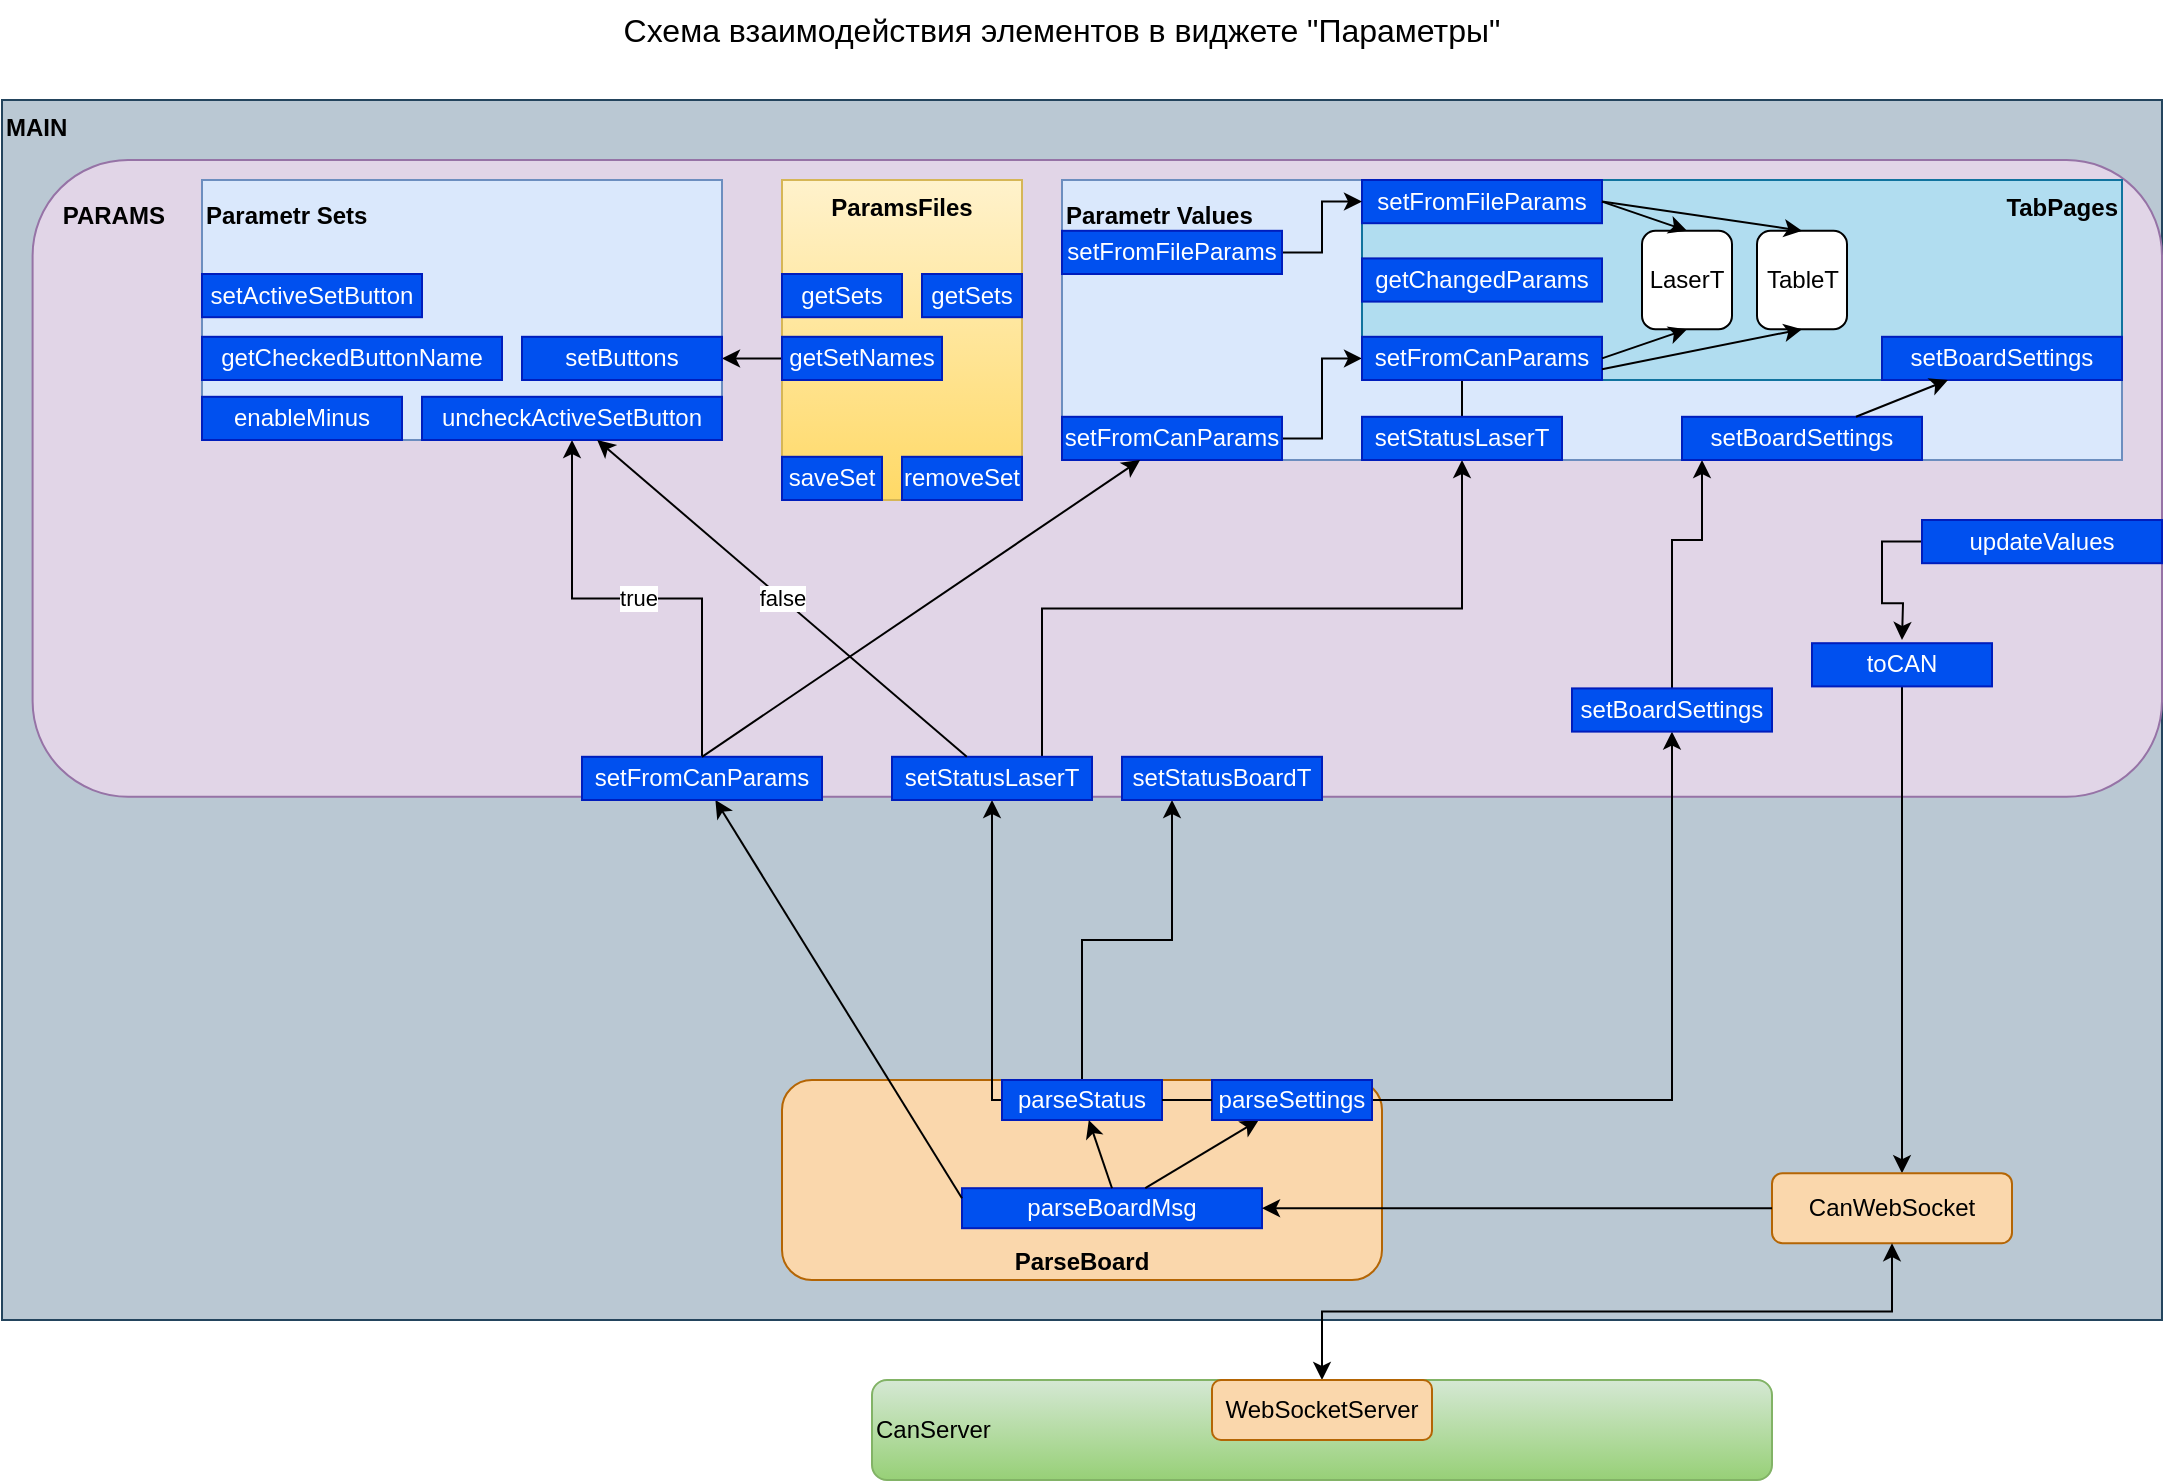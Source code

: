 <mxfile version="15.8.9" type="github">
  <diagram id="oimWvdb1-uAi7EUzjqZk" name="Page-1">
    <mxGraphModel dx="1350" dy="764" grid="1" gridSize="10" guides="1" tooltips="1" connect="1" arrows="1" fold="1" page="1" pageScale="1" pageWidth="1169" pageHeight="827" math="0" shadow="0">
      <root>
        <mxCell id="0" />
        <mxCell id="1" parent="0" />
        <mxCell id="6o3GvOoSOWwoZ4Axit_t-26" value="MAIN" style="rounded=0;whiteSpace=wrap;html=1;shadow=0;labelBackgroundColor=none;labelBorderColor=none;fillStyle=auto;fontSize=12;fillColor=#bac8d3;align=left;verticalAlign=top;strokeColor=#23445d;fontStyle=1" parent="1" vertex="1">
          <mxGeometry x="40" y="80" width="1080" height="610" as="geometry" />
        </mxCell>
        <mxCell id="6o3GvOoSOWwoZ4Axit_t-2" value="&#xa;    PARAMS  " style="rounded=1;whiteSpace=wrap;verticalAlign=top;align=left;fontStyle=1;labelBackgroundColor=none;labelBorderColor=none;shadow=0;fillColor=#e1d5e7;strokeColor=#9673a6;" parent="1" vertex="1">
          <mxGeometry x="55.3" y="110" width="1064.7" height="318.4" as="geometry" />
        </mxCell>
        <mxCell id="6o3GvOoSOWwoZ4Axit_t-5" value="Схема взаимодействия элементов в виджете &quot;Параметры&quot;" style="text;html=1;strokeColor=none;fillColor=none;align=center;verticalAlign=middle;whiteSpace=wrap;rounded=0;shadow=0;labelBackgroundColor=none;labelBorderColor=none;fontSize=16;" parent="1" vertex="1">
          <mxGeometry x="270" y="30" width="600" height="30" as="geometry" />
        </mxCell>
        <mxCell id="6o3GvOoSOWwoZ4Axit_t-8" value="&lt;font style=&quot;font-size: 12px&quot;&gt;Parametr Sets&lt;/font&gt;" style="rounded=0;whiteSpace=wrap;html=1;shadow=0;labelBackgroundColor=none;labelBorderColor=none;fontSize=16;verticalAlign=top;align=left;fillColor=#dae8fc;strokeColor=#6c8ebf;fontStyle=1" parent="1" vertex="1">
          <mxGeometry x="140" y="120" width="260" height="130" as="geometry" />
        </mxCell>
        <mxCell id="6o3GvOoSOWwoZ4Axit_t-9" value="&lt;font style=&quot;font-size: 12px&quot;&gt;Parametr Values&lt;/font&gt;" style="rounded=0;whiteSpace=wrap;html=1;shadow=0;labelBackgroundColor=none;labelBorderColor=none;fontSize=16;verticalAlign=top;align=left;fillColor=#dae8fc;strokeColor=#6c8ebf;fontStyle=1" parent="1" vertex="1">
          <mxGeometry x="570" y="120" width="530" height="140" as="geometry" />
        </mxCell>
        <mxCell id="6o3GvOoSOWwoZ4Axit_t-18" style="edgeStyle=orthogonalEdgeStyle;rounded=0;orthogonalLoop=1;jettySize=auto;html=1;fontSize=12;" parent="1" target="6o3GvOoSOWwoZ4Axit_t-23" edge="1">
          <mxGeometry relative="1" as="geometry">
            <mxPoint x="990" y="373.2" as="sourcePoint" />
            <mxPoint x="990" y="441.6" as="targetPoint" />
            <Array as="points">
              <mxPoint x="990.3" y="451.6" />
              <mxPoint x="990.3" y="451.6" />
            </Array>
          </mxGeometry>
        </mxCell>
        <mxCell id="6o3GvOoSOWwoZ4Axit_t-23" value="CanWebSocket" style="rounded=1;whiteSpace=wrap;html=1;shadow=0;labelBackgroundColor=none;labelBorderColor=none;fillStyle=auto;fontSize=12;fillColor=#fad7ac;strokeColor=#b46504;" parent="1" vertex="1">
          <mxGeometry x="925" y="616.6" width="120" height="35" as="geometry" />
        </mxCell>
        <mxCell id="6o3GvOoSOWwoZ4Axit_t-24" value="ParseBoard" style="rounded=1;whiteSpace=wrap;html=1;shadow=0;labelBackgroundColor=none;labelBorderColor=none;fillStyle=auto;fontSize=12;fillColor=#fad7ac;strokeColor=#b46504;verticalAlign=bottom;fontStyle=1" parent="1" vertex="1">
          <mxGeometry x="430" y="570" width="300" height="100" as="geometry" />
        </mxCell>
        <mxCell id="6o3GvOoSOWwoZ4Axit_t-29" style="edgeStyle=orthogonalEdgeStyle;rounded=0;orthogonalLoop=1;jettySize=auto;html=1;fontSize=12;startArrow=classic;startFill=1;" parent="1" source="6o3GvOoSOWwoZ4Axit_t-28" target="6o3GvOoSOWwoZ4Axit_t-23" edge="1">
          <mxGeometry relative="1" as="geometry" />
        </mxCell>
        <mxCell id="6o3GvOoSOWwoZ4Axit_t-28" value="CanServer" style="rounded=1;whiteSpace=wrap;html=1;shadow=0;labelBackgroundColor=none;labelBorderColor=none;fillStyle=auto;fontSize=12;fillColor=#d5e8d4;gradientColor=#97d077;strokeColor=#82b366;align=left;" parent="1" vertex="1">
          <mxGeometry x="475.0" y="720" width="450" height="50" as="geometry" />
        </mxCell>
        <mxCell id="6o3GvOoSOWwoZ4Axit_t-30" value="WebSocketServer" style="rounded=1;whiteSpace=wrap;html=1;shadow=0;labelBackgroundColor=none;labelBorderColor=none;fillStyle=auto;fontSize=12;fillColor=#fad7ac;strokeColor=#b46504;" parent="1" vertex="1">
          <mxGeometry x="645" y="720" width="110" height="30" as="geometry" />
        </mxCell>
        <mxCell id="6o3GvOoSOWwoZ4Axit_t-33" value="toCAN" style="rounded=0;whiteSpace=wrap;html=1;shadow=0;labelBackgroundColor=none;labelBorderColor=none;fillStyle=auto;fontSize=12;fillColor=#0050ef;fontColor=#ffffff;strokeColor=#001DBC;" parent="1" vertex="1">
          <mxGeometry x="945" y="351.6" width="90" height="21.6" as="geometry" />
        </mxCell>
        <mxCell id="6o3GvOoSOWwoZ4Axit_t-38" style="edgeStyle=orthogonalEdgeStyle;rounded=0;orthogonalLoop=1;jettySize=auto;html=1;fontSize=12;startArrow=none;startFill=0;" parent="1" source="6o3GvOoSOWwoZ4Axit_t-35" target="6o3GvOoSOWwoZ4Axit_t-36" edge="1">
          <mxGeometry relative="1" as="geometry" />
        </mxCell>
        <mxCell id="6o3GvOoSOWwoZ4Axit_t-40" style="edgeStyle=orthogonalEdgeStyle;rounded=0;orthogonalLoop=1;jettySize=auto;html=1;entryX=0.25;entryY=1;entryDx=0;entryDy=0;fontSize=12;startArrow=none;startFill=0;" parent="1" source="6o3GvOoSOWwoZ4Axit_t-34" target="6o3GvOoSOWwoZ4Axit_t-37" edge="1">
          <mxGeometry relative="1" as="geometry" />
        </mxCell>
        <mxCell id="6o3GvOoSOWwoZ4Axit_t-34" value="parseStatus" style="rounded=0;whiteSpace=wrap;html=1;shadow=0;labelBackgroundColor=none;labelBorderColor=none;fillStyle=auto;fontSize=12;fillColor=#0050ef;fontColor=#ffffff;strokeColor=#001DBC;" parent="1" vertex="1">
          <mxGeometry x="540" y="570" width="80" height="20" as="geometry" />
        </mxCell>
        <mxCell id="6o3GvOoSOWwoZ4Axit_t-42" style="edgeStyle=orthogonalEdgeStyle;rounded=0;orthogonalLoop=1;jettySize=auto;html=1;fontSize=12;startArrow=none;startFill=0;" parent="1" source="6o3GvOoSOWwoZ4Axit_t-35" target="6o3GvOoSOWwoZ4Axit_t-41" edge="1">
          <mxGeometry relative="1" as="geometry" />
        </mxCell>
        <mxCell id="MD7BmVSDte0sVpz9PcEt-10" style="edgeStyle=orthogonalEdgeStyle;rounded=0;orthogonalLoop=1;jettySize=auto;html=1;exitX=0.75;exitY=0;exitDx=0;exitDy=0;" edge="1" parent="1" source="6o3GvOoSOWwoZ4Axit_t-36" target="MD7BmVSDte0sVpz9PcEt-9">
          <mxGeometry relative="1" as="geometry" />
        </mxCell>
        <mxCell id="6o3GvOoSOWwoZ4Axit_t-36" value="setStatusLaserT" style="rounded=0;whiteSpace=wrap;html=1;shadow=0;labelBackgroundColor=none;labelBorderColor=none;fillStyle=auto;fontSize=12;fillColor=#0050ef;fontColor=#ffffff;strokeColor=#001DBC;" parent="1" vertex="1">
          <mxGeometry x="485" y="408.4" width="100" height="21.6" as="geometry" />
        </mxCell>
        <mxCell id="6o3GvOoSOWwoZ4Axit_t-37" value="setStatusBoardT" style="rounded=0;whiteSpace=wrap;html=1;shadow=0;labelBackgroundColor=none;labelBorderColor=none;fillStyle=auto;fontSize=12;fillColor=#0050ef;fontColor=#ffffff;strokeColor=#001DBC;" parent="1" vertex="1">
          <mxGeometry x="600" y="408.4" width="100" height="21.6" as="geometry" />
        </mxCell>
        <mxCell id="MD7BmVSDte0sVpz9PcEt-12" style="edgeStyle=orthogonalEdgeStyle;rounded=0;orthogonalLoop=1;jettySize=auto;html=1;exitX=0.5;exitY=0;exitDx=0;exitDy=0;" edge="1" parent="1" source="6o3GvOoSOWwoZ4Axit_t-41" target="MD7BmVSDte0sVpz9PcEt-11">
          <mxGeometry relative="1" as="geometry">
            <Array as="points">
              <mxPoint x="875" y="300" />
              <mxPoint x="890" y="300" />
            </Array>
          </mxGeometry>
        </mxCell>
        <mxCell id="6o3GvOoSOWwoZ4Axit_t-41" value="setBoardSettings" style="rounded=0;whiteSpace=wrap;html=1;shadow=0;labelBackgroundColor=none;labelBorderColor=none;fillStyle=auto;fontSize=12;fillColor=#0050ef;fontColor=#ffffff;strokeColor=#001DBC;" parent="1" vertex="1">
          <mxGeometry x="825" y="374.2" width="100" height="21.6" as="geometry" />
        </mxCell>
        <mxCell id="6o3GvOoSOWwoZ4Axit_t-43" value="parseBoardMsg" style="rounded=0;whiteSpace=wrap;html=1;shadow=0;labelBackgroundColor=none;labelBorderColor=none;fillStyle=auto;fontSize=12;fillColor=#0050ef;fontColor=#ffffff;strokeColor=#001DBC;" parent="1" vertex="1">
          <mxGeometry x="520" y="624.1" width="150" height="20" as="geometry" />
        </mxCell>
        <mxCell id="6o3GvOoSOWwoZ4Axit_t-25" style="edgeStyle=orthogonalEdgeStyle;rounded=0;orthogonalLoop=1;jettySize=auto;html=1;fontSize=12;" parent="1" source="6o3GvOoSOWwoZ4Axit_t-23" target="6o3GvOoSOWwoZ4Axit_t-43" edge="1">
          <mxGeometry relative="1" as="geometry" />
        </mxCell>
        <mxCell id="6o3GvOoSOWwoZ4Axit_t-46" value="" style="endArrow=classic;html=1;rounded=0;fontSize=12;exitX=0.5;exitY=0;exitDx=0;exitDy=0;" parent="1" source="6o3GvOoSOWwoZ4Axit_t-43" target="6o3GvOoSOWwoZ4Axit_t-34" edge="1">
          <mxGeometry width="50" height="50" relative="1" as="geometry">
            <mxPoint x="606.111" y="615" as="sourcePoint" />
            <mxPoint x="850" y="410" as="targetPoint" />
          </mxGeometry>
        </mxCell>
        <mxCell id="6o3GvOoSOWwoZ4Axit_t-47" value="" style="endArrow=classic;html=1;rounded=0;fontSize=12;" parent="1" source="6o3GvOoSOWwoZ4Axit_t-43" target="6o3GvOoSOWwoZ4Axit_t-35" edge="1">
          <mxGeometry width="50" height="50" relative="1" as="geometry">
            <mxPoint x="583.889" y="615" as="sourcePoint" />
            <mxPoint x="668.889" y="600" as="targetPoint" />
          </mxGeometry>
        </mxCell>
        <mxCell id="6o3GvOoSOWwoZ4Axit_t-48" value="" style="endArrow=classic;html=1;rounded=0;fontSize=12;exitX=0;exitY=0.25;exitDx=0;exitDy=0;" parent="1" edge="1" target="6o3GvOoSOWwoZ4Axit_t-49" source="6o3GvOoSOWwoZ4Axit_t-43">
          <mxGeometry width="50" height="50" relative="1" as="geometry">
            <mxPoint x="618.556" y="615" as="sourcePoint" />
            <mxPoint x="668.889" y="600" as="targetPoint" />
          </mxGeometry>
        </mxCell>
        <mxCell id="MD7BmVSDte0sVpz9PcEt-7" value="true" style="edgeStyle=orthogonalEdgeStyle;rounded=0;orthogonalLoop=1;jettySize=auto;html=1;" edge="1" parent="1" source="6o3GvOoSOWwoZ4Axit_t-49" target="MD7BmVSDte0sVpz9PcEt-4">
          <mxGeometry relative="1" as="geometry" />
        </mxCell>
        <mxCell id="6o3GvOoSOWwoZ4Axit_t-49" value="setFromCanParams" style="rounded=0;whiteSpace=wrap;html=1;shadow=0;labelBackgroundColor=none;labelBorderColor=none;fillStyle=auto;fontSize=12;fillColor=#0050ef;fontColor=#ffffff;strokeColor=#001DBC;" parent="1" vertex="1">
          <mxGeometry x="330" y="408.4" width="120" height="21.6" as="geometry" />
        </mxCell>
        <mxCell id="MD7BmVSDte0sVpz9PcEt-33" style="edgeStyle=orthogonalEdgeStyle;rounded=0;orthogonalLoop=1;jettySize=auto;html=1;entryX=0;entryY=0.5;entryDx=0;entryDy=0;startArrow=none;startFill=0;" edge="1" parent="1" source="MD7BmVSDte0sVpz9PcEt-2" target="MD7BmVSDte0sVpz9PcEt-22">
          <mxGeometry relative="1" as="geometry" />
        </mxCell>
        <mxCell id="MD7BmVSDte0sVpz9PcEt-2" value="setFromCanParams" style="rounded=0;whiteSpace=wrap;html=1;shadow=0;labelBackgroundColor=none;labelBorderColor=none;fillStyle=auto;fontSize=12;fillColor=#0050ef;fontColor=#ffffff;strokeColor=#001DBC;" vertex="1" parent="1">
          <mxGeometry x="570" y="238.4" width="110" height="21.6" as="geometry" />
        </mxCell>
        <mxCell id="MD7BmVSDte0sVpz9PcEt-4" value="uncheckActiveSetButton" style="rounded=0;whiteSpace=wrap;html=1;shadow=0;labelBackgroundColor=none;labelBorderColor=none;fillStyle=auto;fontSize=12;fillColor=#0050ef;fontColor=#ffffff;strokeColor=#001DBC;" vertex="1" parent="1">
          <mxGeometry x="250" y="228.4" width="150" height="21.6" as="geometry" />
        </mxCell>
        <mxCell id="MD7BmVSDte0sVpz9PcEt-42" value="" style="edgeStyle=orthogonalEdgeStyle;rounded=0;orthogonalLoop=1;jettySize=auto;html=1;startArrow=none;startFill=0;" edge="1" parent="1" source="MD7BmVSDte0sVpz9PcEt-9" target="MD7BmVSDte0sVpz9PcEt-31">
          <mxGeometry relative="1" as="geometry" />
        </mxCell>
        <mxCell id="MD7BmVSDte0sVpz9PcEt-9" value="setStatusLaserT" style="rounded=0;whiteSpace=wrap;html=1;shadow=0;labelBackgroundColor=none;labelBorderColor=none;fillStyle=auto;fontSize=12;fillColor=#0050ef;fontColor=#ffffff;strokeColor=#001DBC;" vertex="1" parent="1">
          <mxGeometry x="720" y="238.4" width="100" height="21.6" as="geometry" />
        </mxCell>
        <mxCell id="MD7BmVSDte0sVpz9PcEt-11" value="setBoardSettings" style="rounded=0;whiteSpace=wrap;html=1;shadow=0;labelBackgroundColor=none;labelBorderColor=none;fillStyle=auto;fontSize=12;fillColor=#0050ef;fontColor=#ffffff;strokeColor=#001DBC;" vertex="1" parent="1">
          <mxGeometry x="880" y="238.4" width="120" height="21.6" as="geometry" />
        </mxCell>
        <mxCell id="MD7BmVSDte0sVpz9PcEt-14" style="edgeStyle=orthogonalEdgeStyle;rounded=0;orthogonalLoop=1;jettySize=auto;html=1;" edge="1" parent="1" source="MD7BmVSDte0sVpz9PcEt-13">
          <mxGeometry relative="1" as="geometry">
            <mxPoint x="990" y="350" as="targetPoint" />
          </mxGeometry>
        </mxCell>
        <mxCell id="MD7BmVSDte0sVpz9PcEt-13" value="updateValues" style="rounded=0;whiteSpace=wrap;html=1;shadow=0;labelBackgroundColor=none;labelBorderColor=none;fillStyle=auto;fontSize=12;fillColor=#0050ef;fontColor=#ffffff;strokeColor=#001DBC;" vertex="1" parent="1">
          <mxGeometry x="1000" y="290" width="120" height="21.6" as="geometry" />
        </mxCell>
        <mxCell id="6o3GvOoSOWwoZ4Axit_t-35" value="parseSettings" style="rounded=0;whiteSpace=wrap;html=1;shadow=0;labelBackgroundColor=none;labelBorderColor=none;fillStyle=auto;fontSize=12;fillColor=#0050ef;fontColor=#ffffff;strokeColor=#001DBC;" parent="1" vertex="1">
          <mxGeometry x="645" y="570" width="80" height="20" as="geometry" />
        </mxCell>
        <mxCell id="MD7BmVSDte0sVpz9PcEt-15" value="" style="edgeStyle=orthogonalEdgeStyle;rounded=0;orthogonalLoop=1;jettySize=auto;html=1;fontSize=12;startArrow=none;startFill=0;endArrow=none;" edge="1" parent="1" source="6o3GvOoSOWwoZ4Axit_t-34" target="6o3GvOoSOWwoZ4Axit_t-35">
          <mxGeometry relative="1" as="geometry">
            <mxPoint x="620" y="580" as="sourcePoint" />
            <mxPoint x="760" y="381.6" as="targetPoint" />
          </mxGeometry>
        </mxCell>
        <mxCell id="MD7BmVSDte0sVpz9PcEt-16" value="" style="endArrow=classic;html=1;rounded=0;exitX=0.5;exitY=0;exitDx=0;exitDy=0;" edge="1" parent="1" source="6o3GvOoSOWwoZ4Axit_t-49" target="MD7BmVSDte0sVpz9PcEt-2">
          <mxGeometry width="50" height="50" relative="1" as="geometry">
            <mxPoint x="560" y="510" as="sourcePoint" />
            <mxPoint x="610" y="460" as="targetPoint" />
          </mxGeometry>
        </mxCell>
        <mxCell id="MD7BmVSDte0sVpz9PcEt-18" value="false" style="endArrow=classic;html=1;rounded=0;" edge="1" parent="1" source="6o3GvOoSOWwoZ4Axit_t-36" target="MD7BmVSDte0sVpz9PcEt-4">
          <mxGeometry width="50" height="50" relative="1" as="geometry">
            <mxPoint x="560" y="510" as="sourcePoint" />
            <mxPoint x="610" y="460" as="targetPoint" />
          </mxGeometry>
        </mxCell>
        <mxCell id="MD7BmVSDte0sVpz9PcEt-19" value="TabPages" style="rounded=0;whiteSpace=wrap;html=1;fillColor=#b1ddf0;strokeColor=#10739e;verticalAlign=top;align=right;fontStyle=1" vertex="1" parent="1">
          <mxGeometry x="720" y="120" width="380" height="100" as="geometry" />
        </mxCell>
        <mxCell id="MD7BmVSDte0sVpz9PcEt-20" value="setBoardSettings" style="rounded=0;whiteSpace=wrap;html=1;shadow=0;labelBackgroundColor=none;labelBorderColor=none;fillStyle=auto;fontSize=12;fillColor=#0050ef;fontColor=#ffffff;strokeColor=#001DBC;" vertex="1" parent="1">
          <mxGeometry x="980" y="198.4" width="120" height="21.6" as="geometry" />
        </mxCell>
        <mxCell id="MD7BmVSDte0sVpz9PcEt-22" value="setFromCanParams" style="rounded=0;whiteSpace=wrap;html=1;shadow=0;labelBackgroundColor=none;labelBorderColor=none;fillStyle=auto;fontSize=12;fillColor=#0050ef;fontColor=#ffffff;strokeColor=#001DBC;" vertex="1" parent="1">
          <mxGeometry x="720" y="198.4" width="120" height="21.6" as="geometry" />
        </mxCell>
        <mxCell id="MD7BmVSDte0sVpz9PcEt-24" value="ParamsFiles" style="rounded=0;whiteSpace=wrap;html=1;fillColor=#fff2cc;gradientColor=#ffd966;strokeColor=#d6b656;verticalAlign=top;fontStyle=1" vertex="1" parent="1">
          <mxGeometry x="430" y="120" width="120" height="160" as="geometry" />
        </mxCell>
        <mxCell id="MD7BmVSDte0sVpz9PcEt-54" style="edgeStyle=orthogonalEdgeStyle;rounded=0;orthogonalLoop=1;jettySize=auto;html=1;startArrow=none;startFill=0;" edge="1" parent="1" source="MD7BmVSDte0sVpz9PcEt-25" target="MD7BmVSDte0sVpz9PcEt-53">
          <mxGeometry relative="1" as="geometry" />
        </mxCell>
        <mxCell id="MD7BmVSDte0sVpz9PcEt-25" value="getSetNames" style="rounded=0;whiteSpace=wrap;html=1;shadow=0;labelBackgroundColor=none;labelBorderColor=none;fillStyle=auto;fontSize=12;fillColor=#0050ef;fontColor=#ffffff;strokeColor=#001DBC;" vertex="1" parent="1">
          <mxGeometry x="430" y="198.4" width="80" height="21.6" as="geometry" />
        </mxCell>
        <mxCell id="MD7BmVSDte0sVpz9PcEt-26" value="getSets" style="rounded=0;whiteSpace=wrap;html=1;shadow=0;labelBackgroundColor=none;labelBorderColor=none;fillStyle=auto;fontSize=12;fillColor=#0050ef;fontColor=#ffffff;strokeColor=#001DBC;" vertex="1" parent="1">
          <mxGeometry x="430" y="167" width="60" height="21.6" as="geometry" />
        </mxCell>
        <mxCell id="MD7BmVSDte0sVpz9PcEt-27" value="getSets" style="rounded=0;whiteSpace=wrap;html=1;shadow=0;labelBackgroundColor=none;labelBorderColor=none;fillStyle=auto;fontSize=12;fillColor=#0050ef;fontColor=#ffffff;strokeColor=#001DBC;" vertex="1" parent="1">
          <mxGeometry x="500" y="167" width="50" height="21.6" as="geometry" />
        </mxCell>
        <mxCell id="MD7BmVSDte0sVpz9PcEt-28" value="removeSet" style="rounded=0;whiteSpace=wrap;html=1;shadow=0;labelBackgroundColor=none;labelBorderColor=none;fillStyle=auto;fontSize=12;fillColor=#0050ef;fontColor=#ffffff;strokeColor=#001DBC;" vertex="1" parent="1">
          <mxGeometry x="490" y="258.4" width="60" height="21.6" as="geometry" />
        </mxCell>
        <mxCell id="MD7BmVSDte0sVpz9PcEt-29" value="saveSet" style="rounded=0;whiteSpace=wrap;html=1;shadow=0;labelBackgroundColor=none;labelBorderColor=none;fillStyle=auto;fontSize=12;fillColor=#0050ef;fontColor=#ffffff;strokeColor=#001DBC;" vertex="1" parent="1">
          <mxGeometry x="430" y="258.4" width="50" height="21.6" as="geometry" />
        </mxCell>
        <mxCell id="MD7BmVSDte0sVpz9PcEt-30" value="getChangedParams" style="rounded=0;whiteSpace=wrap;html=1;shadow=0;labelBackgroundColor=none;labelBorderColor=none;fillStyle=auto;fontSize=12;fillColor=#0050ef;fontColor=#ffffff;strokeColor=#001DBC;verticalAlign=middle;" vertex="1" parent="1">
          <mxGeometry x="720" y="159.2" width="120" height="21.6" as="geometry" />
        </mxCell>
        <mxCell id="MD7BmVSDte0sVpz9PcEt-31" value="setFromFileParams" style="rounded=0;whiteSpace=wrap;html=1;shadow=0;labelBackgroundColor=none;labelBorderColor=none;fillStyle=auto;fontSize=12;fillColor=#0050ef;fontColor=#ffffff;strokeColor=#001DBC;" vertex="1" parent="1">
          <mxGeometry x="720" y="120.0" width="120" height="21.6" as="geometry" />
        </mxCell>
        <mxCell id="MD7BmVSDte0sVpz9PcEt-37" style="edgeStyle=orthogonalEdgeStyle;rounded=0;orthogonalLoop=1;jettySize=auto;html=1;entryX=0;entryY=0.5;entryDx=0;entryDy=0;startArrow=none;startFill=0;" edge="1" parent="1" source="MD7BmVSDte0sVpz9PcEt-32" target="MD7BmVSDte0sVpz9PcEt-31">
          <mxGeometry relative="1" as="geometry" />
        </mxCell>
        <mxCell id="MD7BmVSDte0sVpz9PcEt-32" value="setFromFileParams" style="rounded=0;whiteSpace=wrap;html=1;shadow=0;labelBackgroundColor=none;labelBorderColor=none;fillStyle=auto;fontSize=12;fillColor=#0050ef;fontColor=#ffffff;strokeColor=#001DBC;" vertex="1" parent="1">
          <mxGeometry x="570" y="145.4" width="110" height="21.6" as="geometry" />
        </mxCell>
        <mxCell id="MD7BmVSDte0sVpz9PcEt-38" value="LaserT" style="rounded=1;whiteSpace=wrap;html=1;" vertex="1" parent="1">
          <mxGeometry x="860" y="145.4" width="45" height="49.2" as="geometry" />
        </mxCell>
        <mxCell id="MD7BmVSDte0sVpz9PcEt-46" value="TableT" style="rounded=1;whiteSpace=wrap;html=1;" vertex="1" parent="1">
          <mxGeometry x="917.5" y="145.4" width="45" height="49.2" as="geometry" />
        </mxCell>
        <mxCell id="MD7BmVSDte0sVpz9PcEt-49" value="" style="endArrow=classic;html=1;rounded=0;exitX=1;exitY=0.5;exitDx=0;exitDy=0;entryX=0.5;entryY=0;entryDx=0;entryDy=0;" edge="1" parent="1" source="MD7BmVSDte0sVpz9PcEt-31" target="MD7BmVSDte0sVpz9PcEt-38">
          <mxGeometry width="50" height="50" relative="1" as="geometry">
            <mxPoint x="560" y="510" as="sourcePoint" />
            <mxPoint x="610" y="460" as="targetPoint" />
          </mxGeometry>
        </mxCell>
        <mxCell id="MD7BmVSDte0sVpz9PcEt-50" value="" style="endArrow=classic;html=1;rounded=0;exitX=1;exitY=0.5;exitDx=0;exitDy=0;entryX=0.5;entryY=0;entryDx=0;entryDy=0;" edge="1" parent="1" source="MD7BmVSDte0sVpz9PcEt-31" target="MD7BmVSDte0sVpz9PcEt-46">
          <mxGeometry width="50" height="50" relative="1" as="geometry">
            <mxPoint x="850" y="140.8" as="sourcePoint" />
            <mxPoint x="892.5" y="155.4" as="targetPoint" />
          </mxGeometry>
        </mxCell>
        <mxCell id="MD7BmVSDte0sVpz9PcEt-51" value="" style="endArrow=classic;html=1;rounded=0;exitX=1;exitY=0.75;exitDx=0;exitDy=0;entryX=0.5;entryY=1;entryDx=0;entryDy=0;" edge="1" parent="1" source="MD7BmVSDte0sVpz9PcEt-22" target="MD7BmVSDte0sVpz9PcEt-46">
          <mxGeometry width="50" height="50" relative="1" as="geometry">
            <mxPoint x="850" y="140.8" as="sourcePoint" />
            <mxPoint x="950" y="155.4" as="targetPoint" />
          </mxGeometry>
        </mxCell>
        <mxCell id="MD7BmVSDte0sVpz9PcEt-52" value="" style="endArrow=classic;html=1;rounded=0;exitX=1;exitY=0.5;exitDx=0;exitDy=0;entryX=0.5;entryY=1;entryDx=0;entryDy=0;" edge="1" parent="1" source="MD7BmVSDte0sVpz9PcEt-22" target="MD7BmVSDte0sVpz9PcEt-38">
          <mxGeometry width="50" height="50" relative="1" as="geometry">
            <mxPoint x="850" y="219.2" as="sourcePoint" />
            <mxPoint x="950" y="204.6" as="targetPoint" />
          </mxGeometry>
        </mxCell>
        <mxCell id="MD7BmVSDte0sVpz9PcEt-53" value="setButtons" style="rounded=0;whiteSpace=wrap;html=1;shadow=0;labelBackgroundColor=none;labelBorderColor=none;fillStyle=auto;fontSize=12;fillColor=#0050ef;fontColor=#ffffff;strokeColor=#001DBC;" vertex="1" parent="1">
          <mxGeometry x="300" y="198.4" width="100" height="21.6" as="geometry" />
        </mxCell>
        <mxCell id="MD7BmVSDte0sVpz9PcEt-56" value="setActiveSetButton" style="rounded=0;whiteSpace=wrap;html=1;shadow=0;labelBackgroundColor=none;labelBorderColor=none;fillStyle=auto;fontSize=12;fillColor=#0050ef;fontColor=#ffffff;strokeColor=#001DBC;" vertex="1" parent="1">
          <mxGeometry x="140" y="167" width="110" height="21.6" as="geometry" />
        </mxCell>
        <mxCell id="MD7BmVSDte0sVpz9PcEt-57" value="getCheckedButtonName" style="rounded=0;whiteSpace=wrap;html=1;shadow=0;labelBackgroundColor=none;labelBorderColor=none;fillStyle=auto;fontSize=12;fillColor=#0050ef;fontColor=#ffffff;strokeColor=#001DBC;" vertex="1" parent="1">
          <mxGeometry x="140" y="198.4" width="150" height="21.6" as="geometry" />
        </mxCell>
        <mxCell id="MD7BmVSDte0sVpz9PcEt-58" value="enableMinus" style="rounded=0;whiteSpace=wrap;html=1;shadow=0;labelBackgroundColor=none;labelBorderColor=none;fillStyle=auto;fontSize=12;fillColor=#0050ef;fontColor=#ffffff;strokeColor=#001DBC;" vertex="1" parent="1">
          <mxGeometry x="140" y="228.4" width="100" height="21.6" as="geometry" />
        </mxCell>
        <mxCell id="MD7BmVSDte0sVpz9PcEt-60" value="" style="endArrow=classic;html=1;rounded=0;" edge="1" parent="1" source="MD7BmVSDte0sVpz9PcEt-11" target="MD7BmVSDte0sVpz9PcEt-20">
          <mxGeometry width="50" height="50" relative="1" as="geometry">
            <mxPoint x="560" y="480" as="sourcePoint" />
            <mxPoint x="610" y="430" as="targetPoint" />
          </mxGeometry>
        </mxCell>
      </root>
    </mxGraphModel>
  </diagram>
</mxfile>
